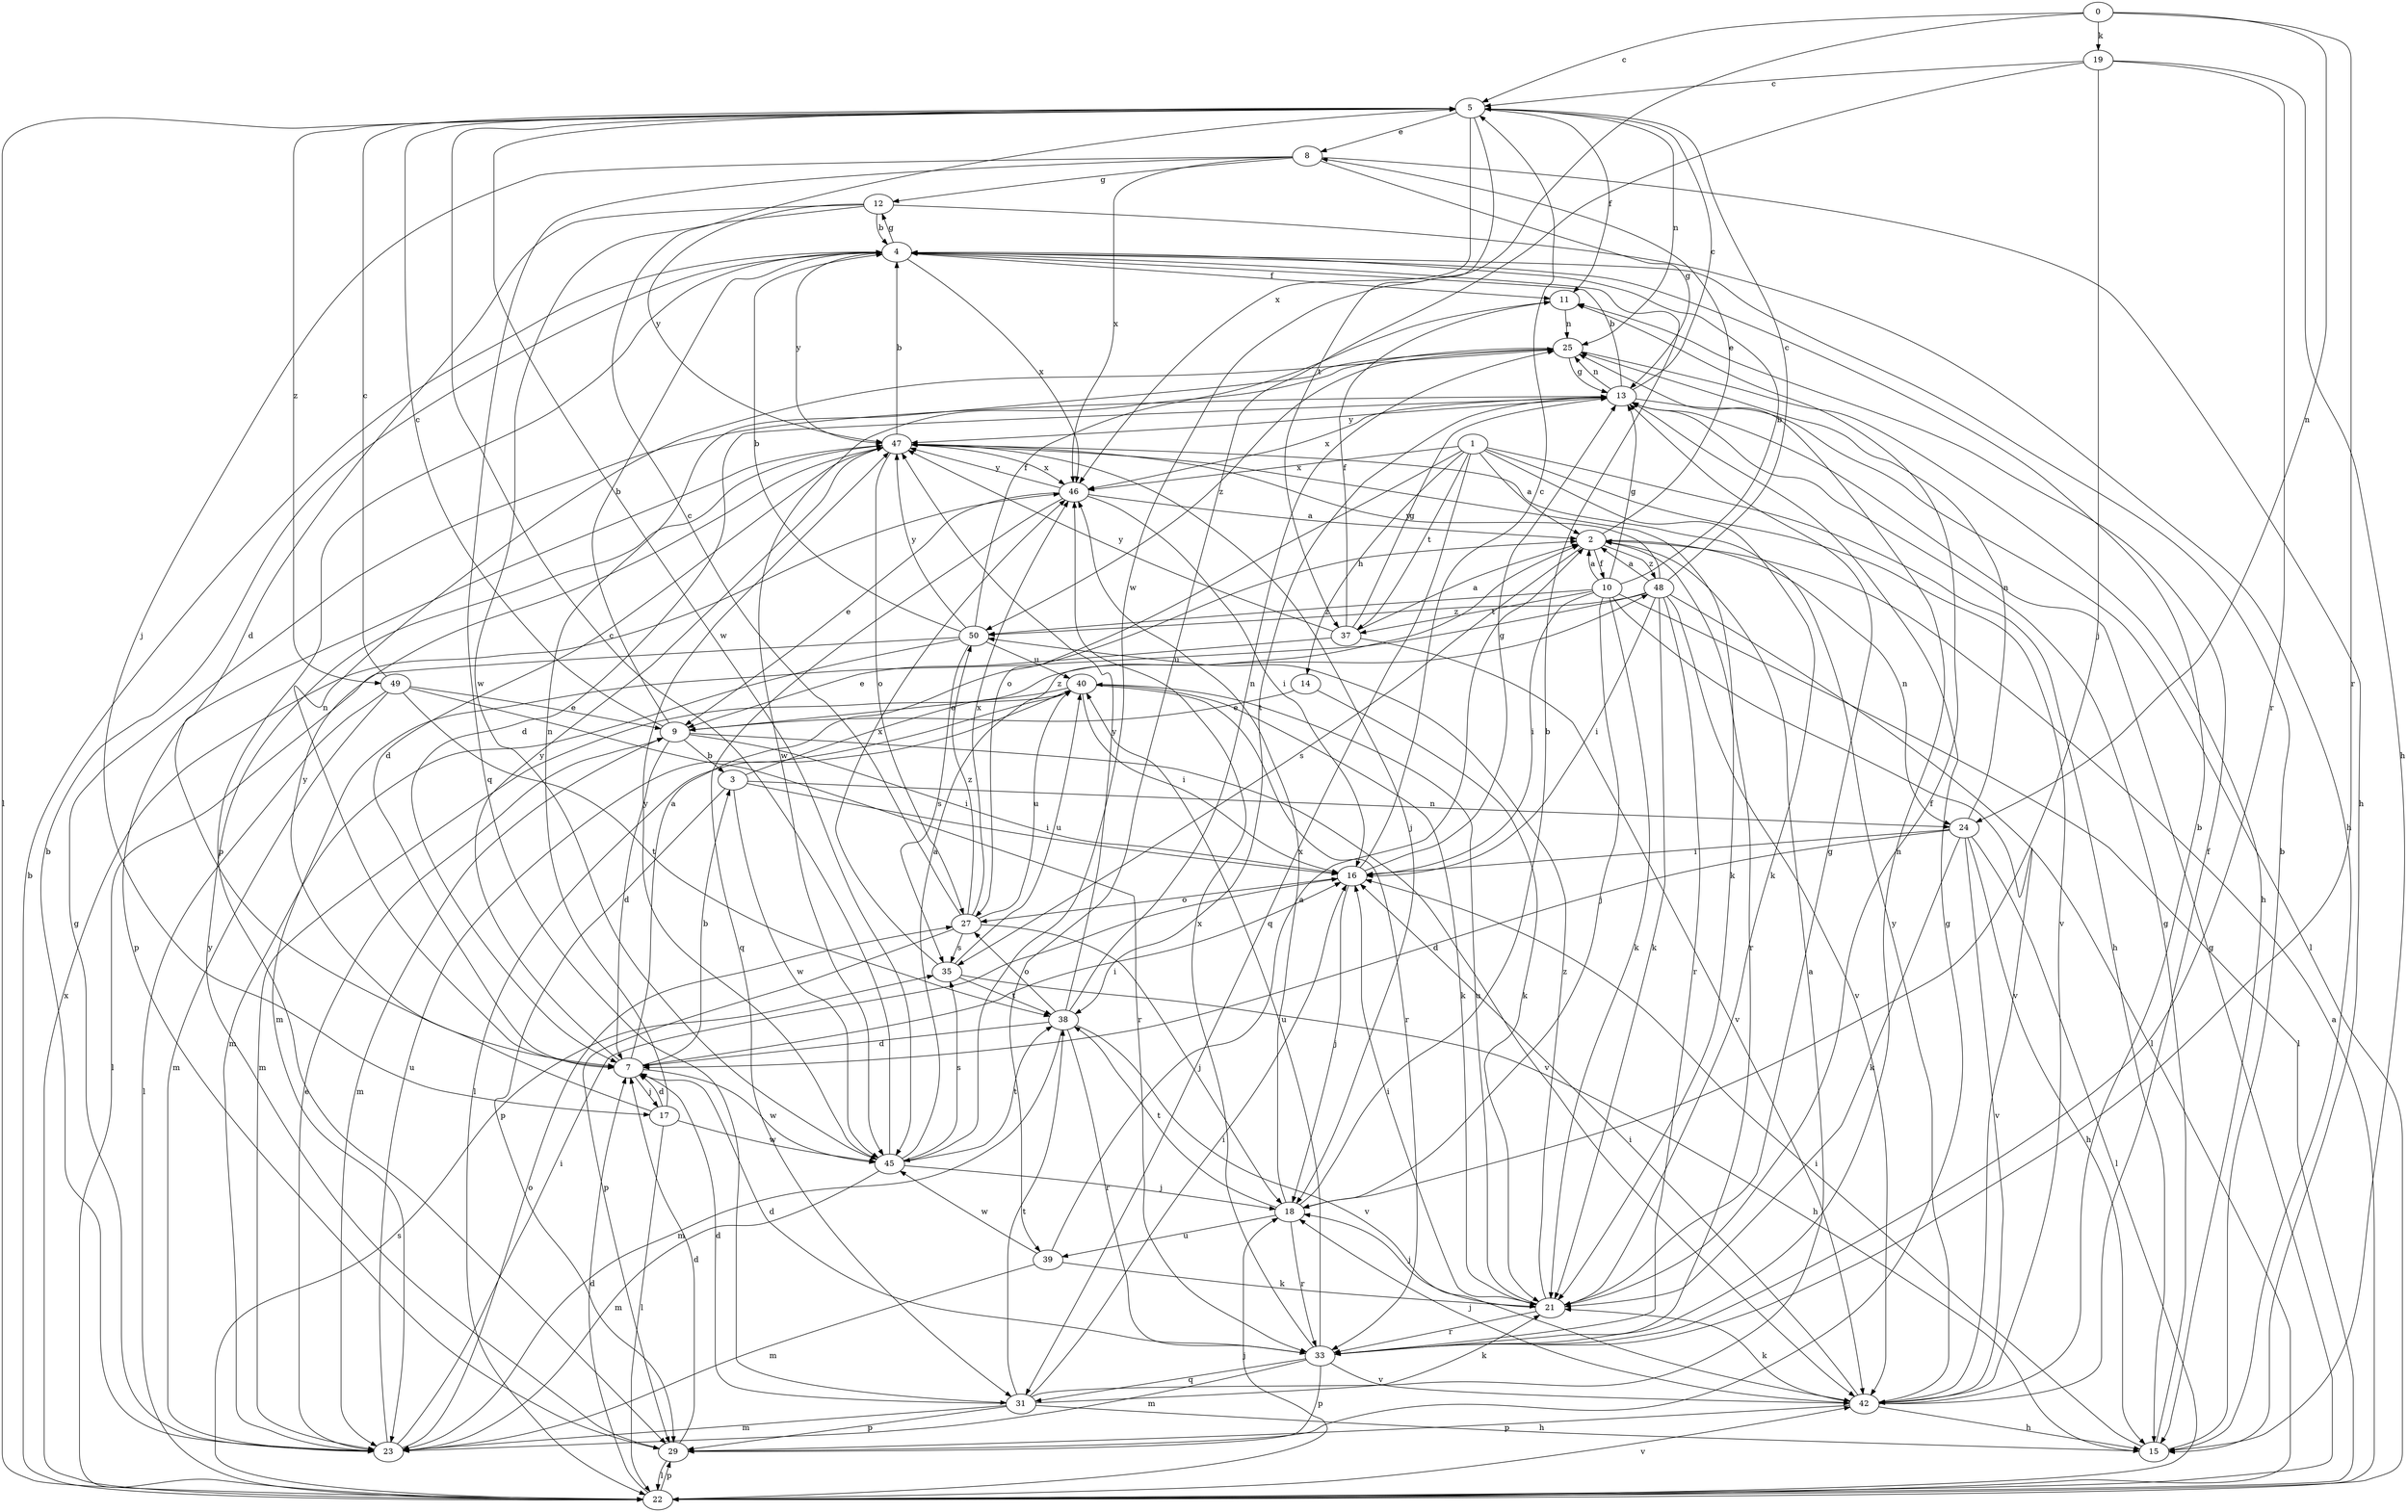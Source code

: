 strict digraph  {
0;
1;
2;
3;
4;
5;
7;
8;
9;
10;
11;
12;
13;
14;
15;
16;
17;
18;
19;
21;
22;
23;
24;
25;
27;
29;
31;
33;
35;
37;
38;
39;
40;
42;
45;
46;
47;
48;
49;
50;
0 -> 5  [label=c];
0 -> 19  [label=k];
0 -> 24  [label=n];
0 -> 33  [label=r];
0 -> 45  [label=w];
1 -> 2  [label=a];
1 -> 14  [label=h];
1 -> 15  [label=h];
1 -> 21  [label=k];
1 -> 27  [label=o];
1 -> 31  [label=q];
1 -> 37  [label=t];
1 -> 42  [label=v];
1 -> 46  [label=x];
2 -> 8  [label=e];
2 -> 10  [label=f];
2 -> 24  [label=n];
2 -> 33  [label=r];
2 -> 35  [label=s];
2 -> 48  [label=z];
3 -> 16  [label=i];
3 -> 24  [label=n];
3 -> 29  [label=p];
3 -> 45  [label=w];
3 -> 48  [label=z];
4 -> 11  [label=f];
4 -> 12  [label=g];
4 -> 29  [label=p];
4 -> 46  [label=x];
4 -> 47  [label=y];
5 -> 8  [label=e];
5 -> 11  [label=f];
5 -> 22  [label=l];
5 -> 25  [label=n];
5 -> 37  [label=t];
5 -> 45  [label=w];
5 -> 46  [label=x];
5 -> 49  [label=z];
7 -> 2  [label=a];
7 -> 3  [label=b];
7 -> 16  [label=i];
7 -> 17  [label=j];
7 -> 25  [label=n];
7 -> 45  [label=w];
7 -> 47  [label=y];
8 -> 12  [label=g];
8 -> 13  [label=g];
8 -> 15  [label=h];
8 -> 17  [label=j];
8 -> 31  [label=q];
8 -> 46  [label=x];
9 -> 3  [label=b];
9 -> 4  [label=b];
9 -> 5  [label=c];
9 -> 7  [label=d];
9 -> 16  [label=i];
9 -> 23  [label=m];
9 -> 42  [label=v];
10 -> 2  [label=a];
10 -> 4  [label=b];
10 -> 13  [label=g];
10 -> 16  [label=i];
10 -> 18  [label=j];
10 -> 21  [label=k];
10 -> 22  [label=l];
10 -> 37  [label=t];
10 -> 42  [label=v];
10 -> 50  [label=z];
11 -> 25  [label=n];
12 -> 4  [label=b];
12 -> 7  [label=d];
12 -> 15  [label=h];
12 -> 45  [label=w];
12 -> 47  [label=y];
13 -> 4  [label=b];
13 -> 5  [label=c];
13 -> 7  [label=d];
13 -> 22  [label=l];
13 -> 25  [label=n];
13 -> 38  [label=t];
13 -> 46  [label=x];
13 -> 47  [label=y];
14 -> 9  [label=e];
14 -> 21  [label=k];
15 -> 4  [label=b];
15 -> 13  [label=g];
15 -> 16  [label=i];
16 -> 5  [label=c];
16 -> 13  [label=g];
16 -> 18  [label=j];
16 -> 27  [label=o];
17 -> 7  [label=d];
17 -> 22  [label=l];
17 -> 25  [label=n];
17 -> 45  [label=w];
17 -> 47  [label=y];
18 -> 4  [label=b];
18 -> 33  [label=r];
18 -> 38  [label=t];
18 -> 39  [label=u];
18 -> 46  [label=x];
19 -> 5  [label=c];
19 -> 15  [label=h];
19 -> 18  [label=j];
19 -> 33  [label=r];
19 -> 39  [label=u];
21 -> 11  [label=f];
21 -> 13  [label=g];
21 -> 16  [label=i];
21 -> 18  [label=j];
21 -> 33  [label=r];
21 -> 40  [label=u];
21 -> 50  [label=z];
22 -> 2  [label=a];
22 -> 4  [label=b];
22 -> 7  [label=d];
22 -> 13  [label=g];
22 -> 18  [label=j];
22 -> 29  [label=p];
22 -> 35  [label=s];
22 -> 42  [label=v];
22 -> 46  [label=x];
23 -> 4  [label=b];
23 -> 9  [label=e];
23 -> 13  [label=g];
23 -> 16  [label=i];
23 -> 27  [label=o];
23 -> 40  [label=u];
24 -> 7  [label=d];
24 -> 15  [label=h];
24 -> 16  [label=i];
24 -> 21  [label=k];
24 -> 22  [label=l];
24 -> 25  [label=n];
24 -> 42  [label=v];
25 -> 13  [label=g];
25 -> 15  [label=h];
25 -> 45  [label=w];
25 -> 50  [label=z];
27 -> 5  [label=c];
27 -> 18  [label=j];
27 -> 29  [label=p];
27 -> 35  [label=s];
27 -> 40  [label=u];
27 -> 46  [label=x];
27 -> 50  [label=z];
29 -> 7  [label=d];
29 -> 13  [label=g];
29 -> 22  [label=l];
29 -> 47  [label=y];
31 -> 2  [label=a];
31 -> 7  [label=d];
31 -> 15  [label=h];
31 -> 16  [label=i];
31 -> 21  [label=k];
31 -> 23  [label=m];
31 -> 29  [label=p];
31 -> 38  [label=t];
33 -> 7  [label=d];
33 -> 23  [label=m];
33 -> 25  [label=n];
33 -> 29  [label=p];
33 -> 31  [label=q];
33 -> 40  [label=u];
33 -> 42  [label=v];
33 -> 46  [label=x];
35 -> 15  [label=h];
35 -> 38  [label=t];
35 -> 40  [label=u];
35 -> 46  [label=x];
37 -> 2  [label=a];
37 -> 9  [label=e];
37 -> 11  [label=f];
37 -> 13  [label=g];
37 -> 42  [label=v];
37 -> 47  [label=y];
38 -> 7  [label=d];
38 -> 23  [label=m];
38 -> 25  [label=n];
38 -> 27  [label=o];
38 -> 33  [label=r];
38 -> 42  [label=v];
38 -> 47  [label=y];
39 -> 2  [label=a];
39 -> 21  [label=k];
39 -> 23  [label=m];
39 -> 45  [label=w];
40 -> 9  [label=e];
40 -> 16  [label=i];
40 -> 21  [label=k];
40 -> 22  [label=l];
40 -> 23  [label=m];
40 -> 33  [label=r];
42 -> 4  [label=b];
42 -> 11  [label=f];
42 -> 15  [label=h];
42 -> 16  [label=i];
42 -> 18  [label=j];
42 -> 21  [label=k];
42 -> 29  [label=p];
42 -> 47  [label=y];
45 -> 2  [label=a];
45 -> 5  [label=c];
45 -> 18  [label=j];
45 -> 23  [label=m];
45 -> 35  [label=s];
45 -> 38  [label=t];
45 -> 47  [label=y];
46 -> 2  [label=a];
46 -> 9  [label=e];
46 -> 16  [label=i];
46 -> 31  [label=q];
46 -> 47  [label=y];
47 -> 4  [label=b];
47 -> 7  [label=d];
47 -> 18  [label=j];
47 -> 21  [label=k];
47 -> 27  [label=o];
47 -> 29  [label=p];
47 -> 46  [label=x];
48 -> 2  [label=a];
48 -> 5  [label=c];
48 -> 16  [label=i];
48 -> 21  [label=k];
48 -> 22  [label=l];
48 -> 23  [label=m];
48 -> 33  [label=r];
48 -> 42  [label=v];
48 -> 47  [label=y];
48 -> 50  [label=z];
49 -> 5  [label=c];
49 -> 9  [label=e];
49 -> 22  [label=l];
49 -> 23  [label=m];
49 -> 33  [label=r];
49 -> 38  [label=t];
50 -> 4  [label=b];
50 -> 11  [label=f];
50 -> 22  [label=l];
50 -> 23  [label=m];
50 -> 35  [label=s];
50 -> 40  [label=u];
50 -> 47  [label=y];
}
